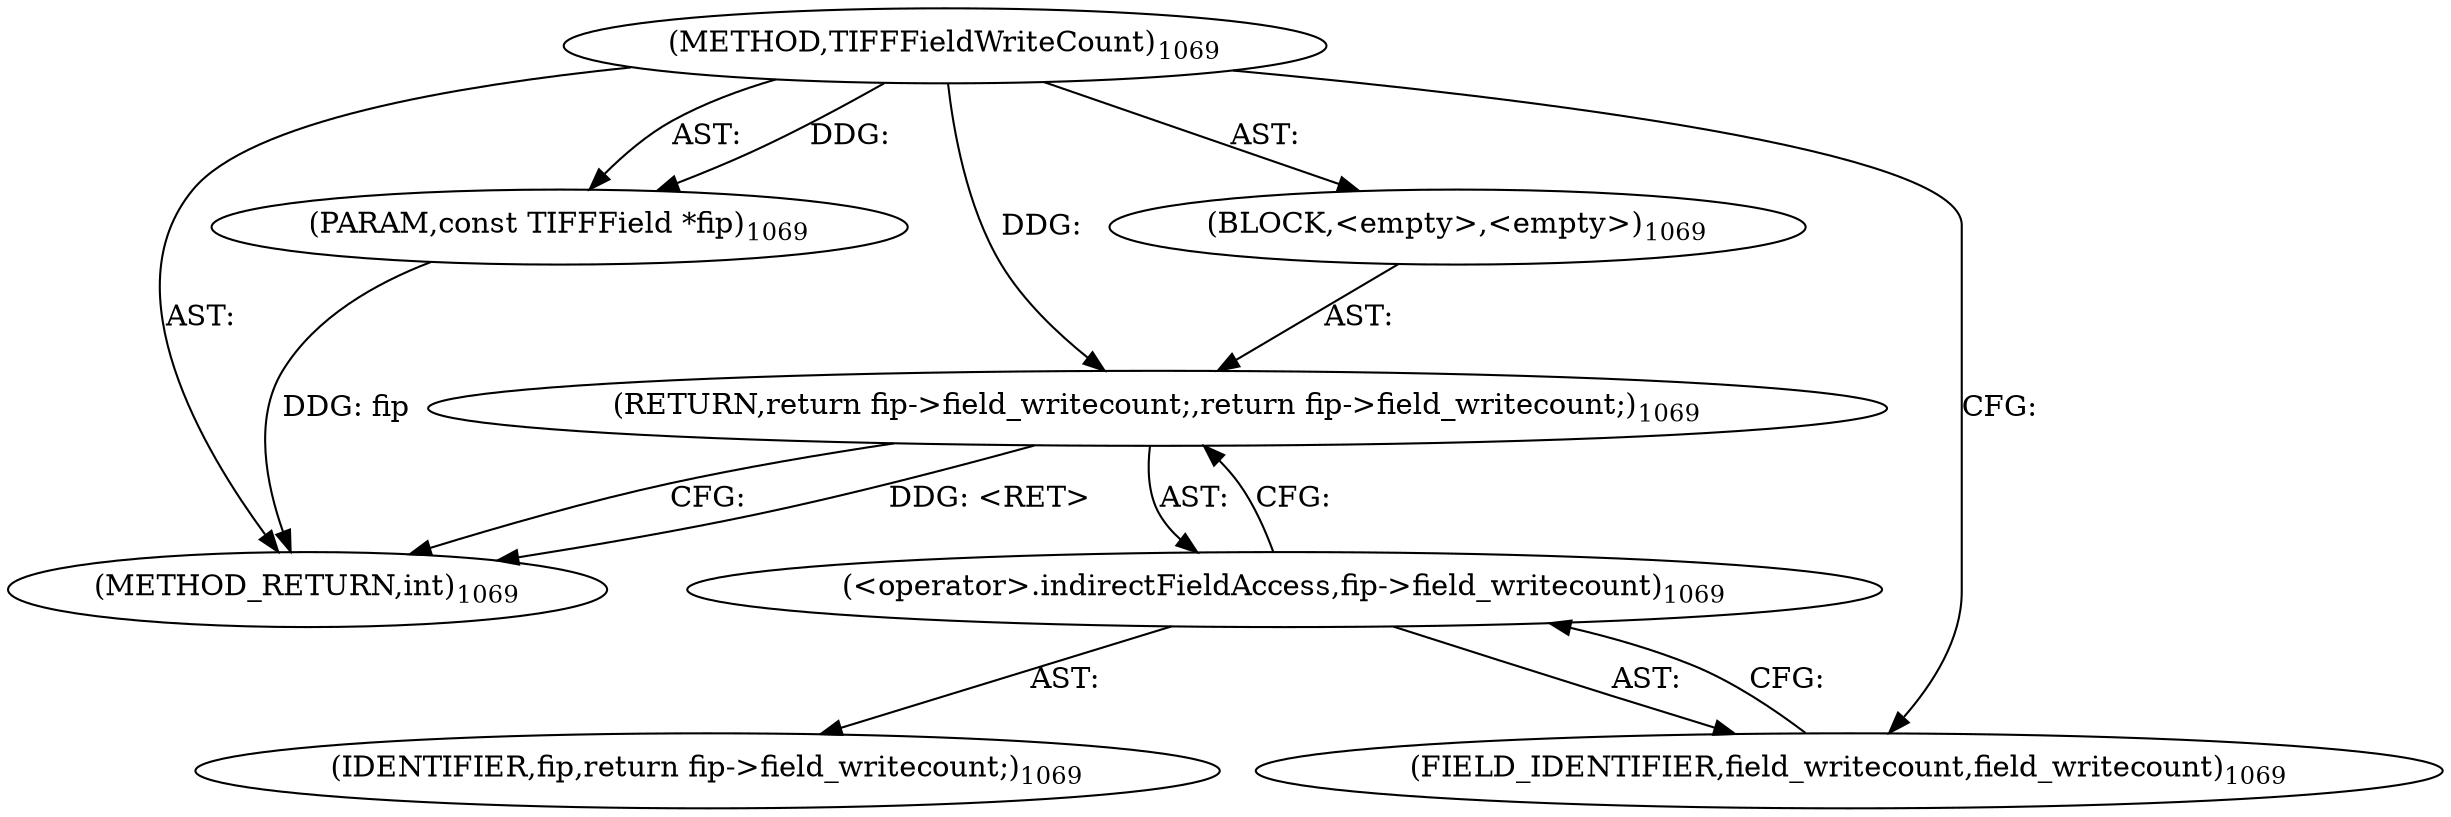digraph "TIFFFieldWriteCount" {  
"27724" [label = <(METHOD,TIFFFieldWriteCount)<SUB>1069</SUB>> ]
"27725" [label = <(PARAM,const TIFFField *fip)<SUB>1069</SUB>> ]
"27726" [label = <(BLOCK,&lt;empty&gt;,&lt;empty&gt;)<SUB>1069</SUB>> ]
"27727" [label = <(RETURN,return fip-&gt;field_writecount;,return fip-&gt;field_writecount;)<SUB>1069</SUB>> ]
"27728" [label = <(&lt;operator&gt;.indirectFieldAccess,fip-&gt;field_writecount)<SUB>1069</SUB>> ]
"27729" [label = <(IDENTIFIER,fip,return fip-&gt;field_writecount;)<SUB>1069</SUB>> ]
"27730" [label = <(FIELD_IDENTIFIER,field_writecount,field_writecount)<SUB>1069</SUB>> ]
"27731" [label = <(METHOD_RETURN,int)<SUB>1069</SUB>> ]
  "27724" -> "27725"  [ label = "AST: "] 
  "27724" -> "27726"  [ label = "AST: "] 
  "27724" -> "27731"  [ label = "AST: "] 
  "27726" -> "27727"  [ label = "AST: "] 
  "27727" -> "27728"  [ label = "AST: "] 
  "27728" -> "27729"  [ label = "AST: "] 
  "27728" -> "27730"  [ label = "AST: "] 
  "27727" -> "27731"  [ label = "CFG: "] 
  "27728" -> "27727"  [ label = "CFG: "] 
  "27730" -> "27728"  [ label = "CFG: "] 
  "27724" -> "27730"  [ label = "CFG: "] 
  "27727" -> "27731"  [ label = "DDG: &lt;RET&gt;"] 
  "27725" -> "27731"  [ label = "DDG: fip"] 
  "27724" -> "27725"  [ label = "DDG: "] 
  "27724" -> "27727"  [ label = "DDG: "] 
}
